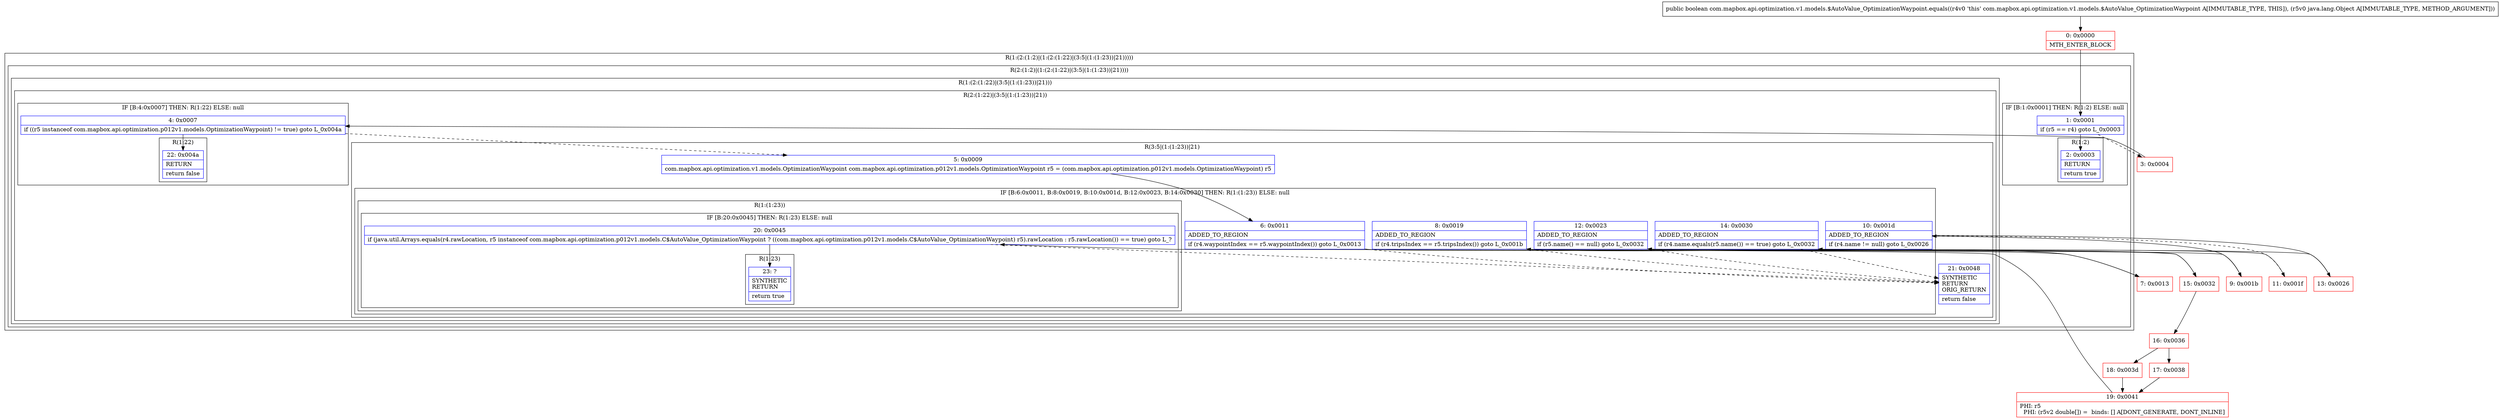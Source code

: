 digraph "CFG forcom.mapbox.api.optimization.v1.models.$AutoValue_OptimizationWaypoint.equals(Ljava\/lang\/Object;)Z" {
subgraph cluster_Region_1390741583 {
label = "R(1:(2:(1:2)|(1:(2:(1:22)|(3:5|(1:(1:23))|21)))))";
node [shape=record,color=blue];
subgraph cluster_Region_279171407 {
label = "R(2:(1:2)|(1:(2:(1:22)|(3:5|(1:(1:23))|21))))";
node [shape=record,color=blue];
subgraph cluster_IfRegion_19369511 {
label = "IF [B:1:0x0001] THEN: R(1:2) ELSE: null";
node [shape=record,color=blue];
Node_1 [shape=record,label="{1\:\ 0x0001|if (r5 == r4) goto L_0x0003\l}"];
subgraph cluster_Region_1500952997 {
label = "R(1:2)";
node [shape=record,color=blue];
Node_2 [shape=record,label="{2\:\ 0x0003|RETURN\l|return true\l}"];
}
}
subgraph cluster_Region_590046644 {
label = "R(1:(2:(1:22)|(3:5|(1:(1:23))|21)))";
node [shape=record,color=blue];
subgraph cluster_Region_764211511 {
label = "R(2:(1:22)|(3:5|(1:(1:23))|21))";
node [shape=record,color=blue];
subgraph cluster_IfRegion_275190807 {
label = "IF [B:4:0x0007] THEN: R(1:22) ELSE: null";
node [shape=record,color=blue];
Node_4 [shape=record,label="{4\:\ 0x0007|if ((r5 instanceof com.mapbox.api.optimization.p012v1.models.OptimizationWaypoint) != true) goto L_0x004a\l}"];
subgraph cluster_Region_2083531823 {
label = "R(1:22)";
node [shape=record,color=blue];
Node_22 [shape=record,label="{22\:\ 0x004a|RETURN\l|return false\l}"];
}
}
subgraph cluster_Region_1278585287 {
label = "R(3:5|(1:(1:23))|21)";
node [shape=record,color=blue];
Node_5 [shape=record,label="{5\:\ 0x0009|com.mapbox.api.optimization.v1.models.OptimizationWaypoint com.mapbox.api.optimization.p012v1.models.OptimizationWaypoint r5 = (com.mapbox.api.optimization.p012v1.models.OptimizationWaypoint) r5\l}"];
subgraph cluster_IfRegion_512265246 {
label = "IF [B:6:0x0011, B:8:0x0019, B:10:0x001d, B:12:0x0023, B:14:0x0030] THEN: R(1:(1:23)) ELSE: null";
node [shape=record,color=blue];
Node_6 [shape=record,label="{6\:\ 0x0011|ADDED_TO_REGION\l|if (r4.waypointIndex == r5.waypointIndex()) goto L_0x0013\l}"];
Node_8 [shape=record,label="{8\:\ 0x0019|ADDED_TO_REGION\l|if (r4.tripsIndex == r5.tripsIndex()) goto L_0x001b\l}"];
Node_10 [shape=record,label="{10\:\ 0x001d|ADDED_TO_REGION\l|if (r4.name != null) goto L_0x0026\l}"];
Node_12 [shape=record,label="{12\:\ 0x0023|ADDED_TO_REGION\l|if (r5.name() == null) goto L_0x0032\l}"];
Node_14 [shape=record,label="{14\:\ 0x0030|ADDED_TO_REGION\l|if (r4.name.equals(r5.name()) == true) goto L_0x0032\l}"];
subgraph cluster_Region_80666840 {
label = "R(1:(1:23))";
node [shape=record,color=blue];
subgraph cluster_IfRegion_1483689839 {
label = "IF [B:20:0x0045] THEN: R(1:23) ELSE: null";
node [shape=record,color=blue];
Node_20 [shape=record,label="{20\:\ 0x0045|if (java.util.Arrays.equals(r4.rawLocation, r5 instanceof com.mapbox.api.optimization.p012v1.models.C$AutoValue_OptimizationWaypoint ? ((com.mapbox.api.optimization.p012v1.models.C$AutoValue_OptimizationWaypoint) r5).rawLocation : r5.rawLocation()) == true) goto L_?\l}"];
subgraph cluster_Region_1317125183 {
label = "R(1:23)";
node [shape=record,color=blue];
Node_23 [shape=record,label="{23\:\ ?|SYNTHETIC\lRETURN\l|return true\l}"];
}
}
}
}
Node_21 [shape=record,label="{21\:\ 0x0048|SYNTHETIC\lRETURN\lORIG_RETURN\l|return false\l}"];
}
}
}
}
}
Node_0 [shape=record,color=red,label="{0\:\ 0x0000|MTH_ENTER_BLOCK\l}"];
Node_3 [shape=record,color=red,label="{3\:\ 0x0004}"];
Node_7 [shape=record,color=red,label="{7\:\ 0x0013}"];
Node_9 [shape=record,color=red,label="{9\:\ 0x001b}"];
Node_11 [shape=record,color=red,label="{11\:\ 0x001f}"];
Node_13 [shape=record,color=red,label="{13\:\ 0x0026}"];
Node_15 [shape=record,color=red,label="{15\:\ 0x0032}"];
Node_16 [shape=record,color=red,label="{16\:\ 0x0036}"];
Node_17 [shape=record,color=red,label="{17\:\ 0x0038}"];
Node_18 [shape=record,color=red,label="{18\:\ 0x003d}"];
Node_19 [shape=record,color=red,label="{19\:\ 0x0041|PHI: r5 \l  PHI: (r5v2 double[]) =  binds: [] A[DONT_GENERATE, DONT_INLINE]\l}"];
MethodNode[shape=record,label="{public boolean com.mapbox.api.optimization.v1.models.$AutoValue_OptimizationWaypoint.equals((r4v0 'this' com.mapbox.api.optimization.v1.models.$AutoValue_OptimizationWaypoint A[IMMUTABLE_TYPE, THIS]), (r5v0 java.lang.Object A[IMMUTABLE_TYPE, METHOD_ARGUMENT])) }"];
MethodNode -> Node_0;
Node_1 -> Node_2;
Node_1 -> Node_3[style=dashed];
Node_4 -> Node_5[style=dashed];
Node_4 -> Node_22;
Node_5 -> Node_6;
Node_6 -> Node_7;
Node_6 -> Node_21[style=dashed];
Node_8 -> Node_9;
Node_8 -> Node_21[style=dashed];
Node_10 -> Node_11[style=dashed];
Node_10 -> Node_13;
Node_12 -> Node_21[style=dashed];
Node_12 -> Node_15;
Node_14 -> Node_15;
Node_14 -> Node_21[style=dashed];
Node_20 -> Node_21[style=dashed];
Node_20 -> Node_23;
Node_0 -> Node_1;
Node_3 -> Node_4;
Node_7 -> Node_8;
Node_9 -> Node_10;
Node_11 -> Node_12;
Node_13 -> Node_14;
Node_15 -> Node_16;
Node_16 -> Node_17;
Node_16 -> Node_18;
Node_17 -> Node_19;
Node_18 -> Node_19;
Node_19 -> Node_20;
}

